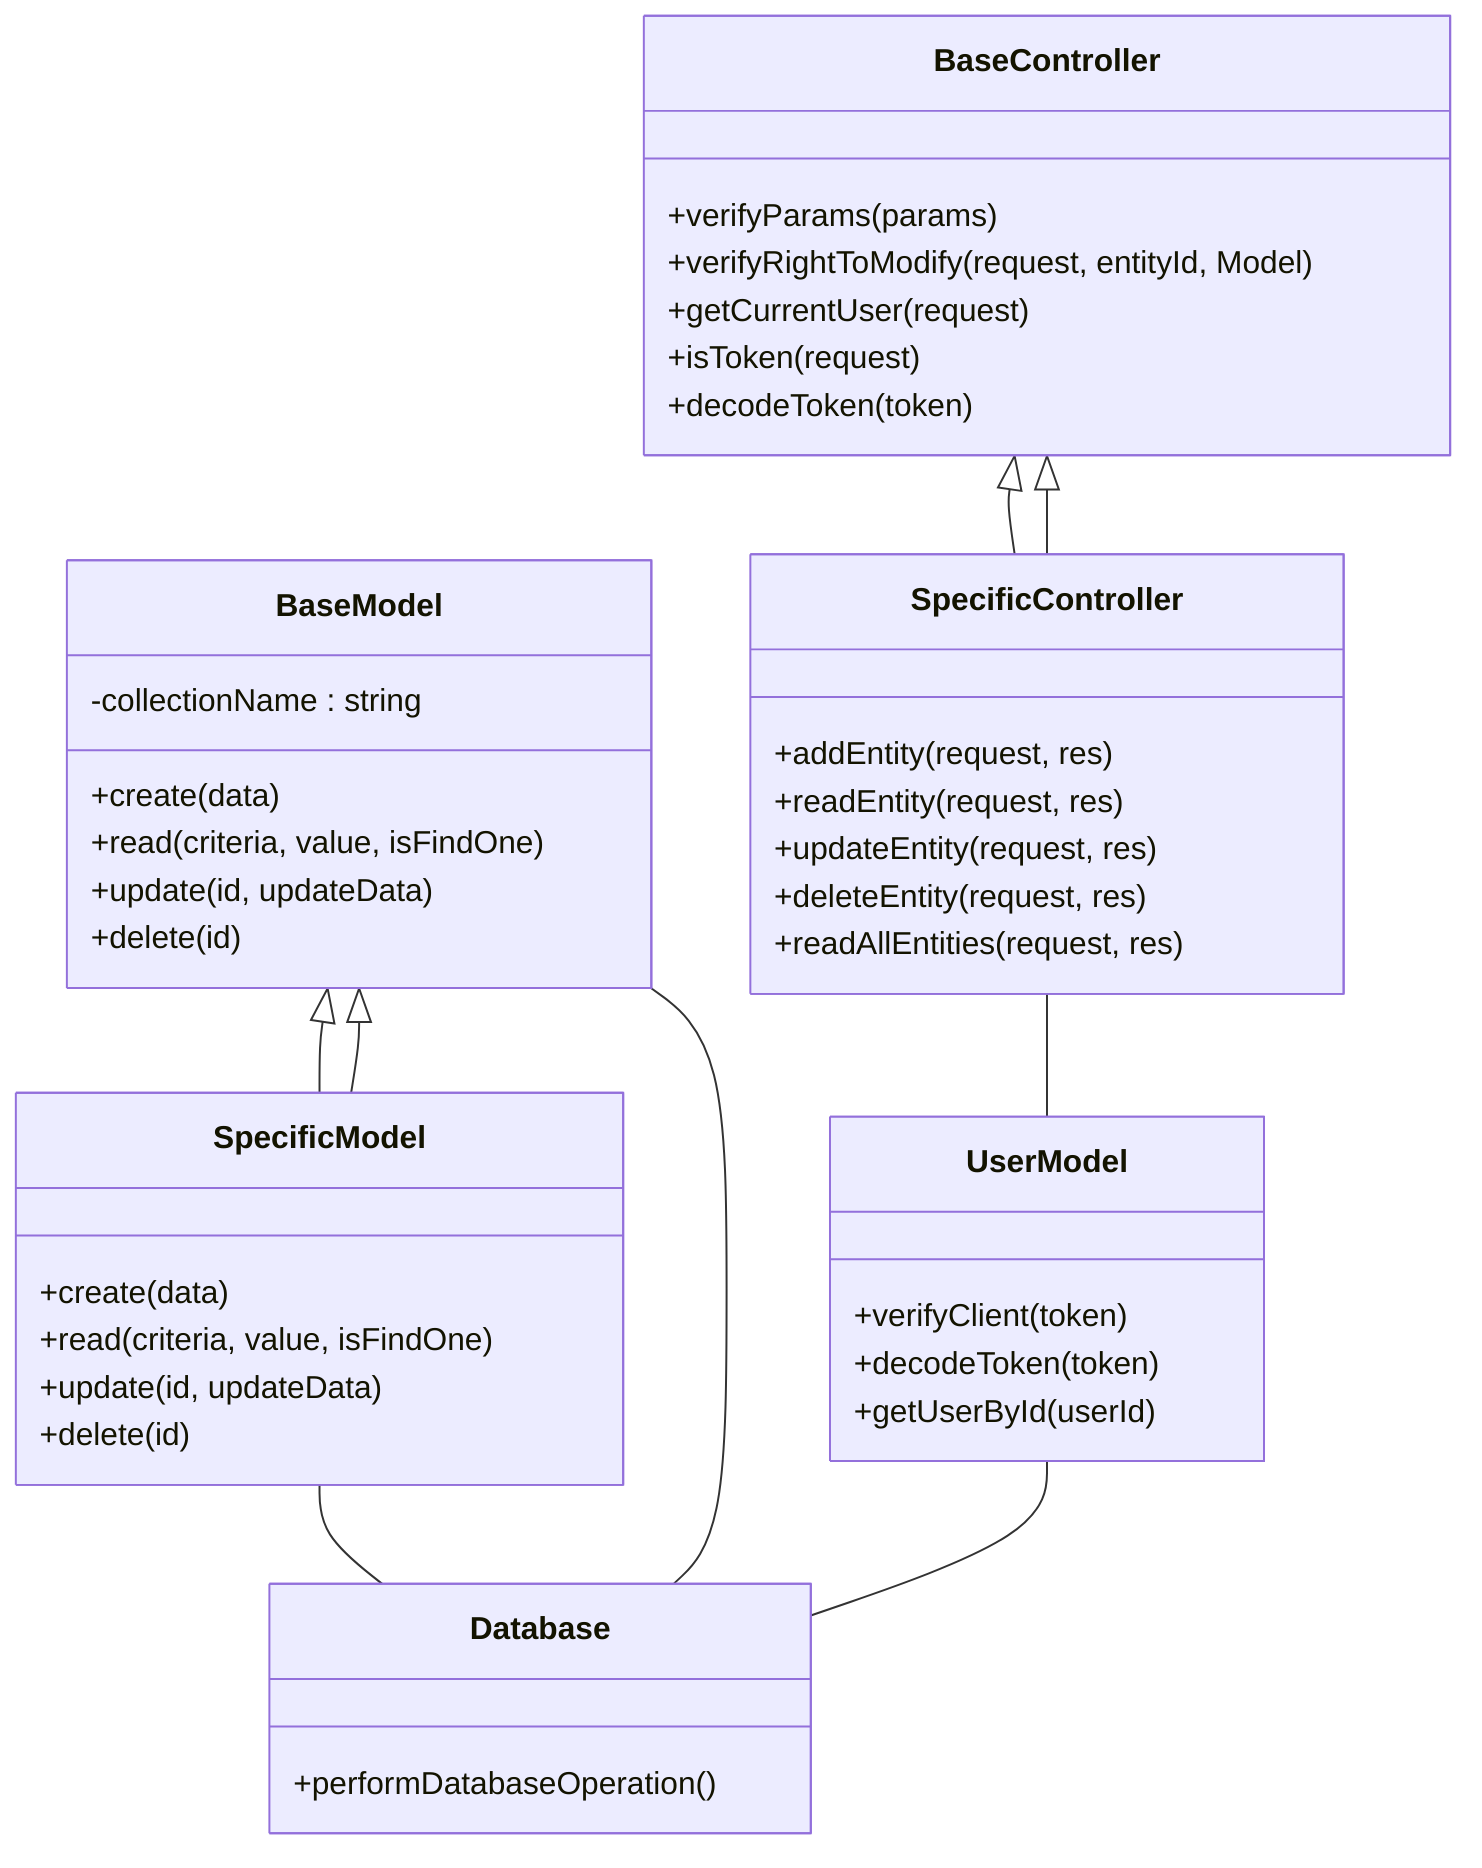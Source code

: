classDiagram
    BaseController <|-- SpecificController
    BaseModel <|-- SpecificModel
    
    class BaseController {
        +verifyParams(params)
        +verifyRightToModify(request, entityId, Model)
        +getCurrentUser(request)
        +isToken(request)
        +decodeToken(token)
    }

    class SpecificController {
        +addEntity(request, res)
        +readEntity(request, res)
        +updateEntity(request, res)
        +deleteEntity(request, res)
        +readAllEntities(request, res)
    }

    class BaseModel {
        -collectionName : string
        +create(data)
        +read(criteria, value, isFindOne)
        +update(id, updateData)
        +delete(id)
    }

    class SpecificModel {
        +create(data)
        +read(criteria, value, isFindOne)
        +update(id, updateData)
        +delete(id)
    }

    class UserModel {
        +verifyClient(token)
        +decodeToken(token)
        +getUserById(userId)
    }

    class Database {
        +performDatabaseOperation()
    }
    
    SpecificController --|> BaseController
    SpecificModel --|> BaseModel
    SpecificController -- UserModel
    SpecificModel -- Database
    BaseModel -- Database
    UserModel -- Database